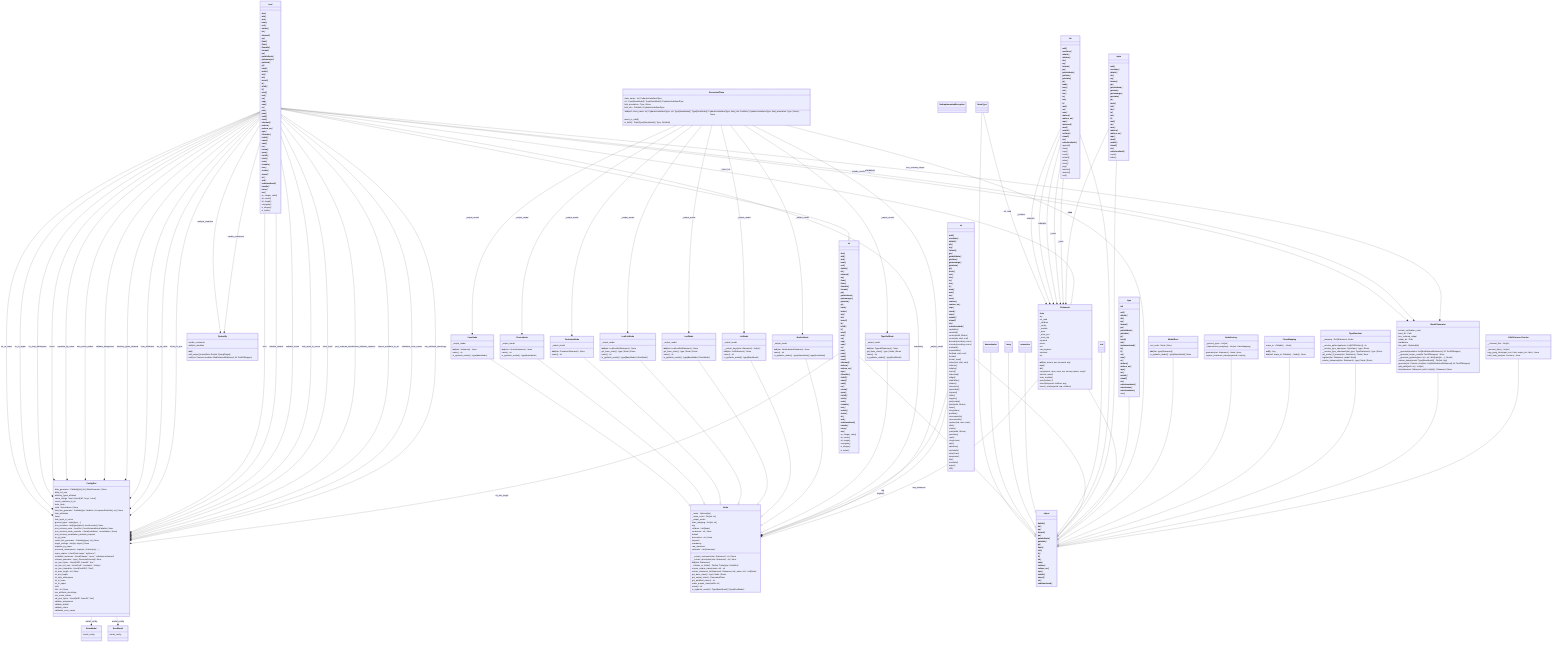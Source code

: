 classDiagram
  class BaseModel {
    model_config
  }
  class CaseNode {
    _output_model
    __init__(stm: Statement) None
    name() str
    to_pydantic_model() type[BaseModel]
  }
  class ChoiceNode {
    _output_model
    __init__(stm: ChoiceStatement) None
    name() str
    to_pydantic_model() type[BaseModel]
  }
  class ClassMapping {
    maps_to : Callable[..., Node]
    __call__() Any
    __init__(self, maps_to: Callable[..., Node]) None
  }
  class ConfigDict {
    alias_generator : Callable[[str], str] | AliasGenerator | None
    allow_inf_nan
    arbitrary_types_allowed
    cache_strings : bool | Literal['all', 'keys', 'none']
    coerce_numbers_to_str
    defer_build
    extra : ExtraValues | None
    field_title_generator : Callable[[str, FieldInfo | ComputedFieldInfo], str] | None
    from_attributes
    frozen
    hide_input_in_errors
    ignored_types : tuple[type, ...]
    json_encoders : dict[type[object], JsonEncoder] | None
    json_schema_extra : JsonDict | JsonSchemaExtraCallable | None
    json_schema_mode_override : Literal['validation', 'serialization', None]
    json_schema_serialization_defaults_required
    loc_by_alias
    model_title_generator : Callable[[type], str] | None
    plugin_settings : dict[str, object] | None
    populate_by_name
    protected_namespaces : tuple[str | Pattern[str], ...]
    regex_engine : Literal['rust-regex', 'python-re']
    revalidate_instances : Literal['always', 'never', 'subclass-instances']
    schema_generator : type[_GenerateSchema] | None
    ser_json_bytes : Literal['utf8', 'base64', 'hex']
    ser_json_inf_nan : Literal['null', 'constants', 'strings']
    ser_json_timedelta : Literal['iso8601', 'float']
    str_max_length : int | None
    str_min_length
    str_strip_whitespace
    str_to_lower
    str_to_upper
    strict
    title : str | None
    use_attribute_docstrings
    use_enum_values
    val_json_bytes : Literal['utf8', 'base64', 'hex']
    validate_assignment
    validate_default
    validate_return
    validation_error_cause
  }
  class ContainerNode {
    _output_model
    __init__(stm: ContainerStatement) None
    name() str
  }
  class GeneratedClass {
    class_name : str | PydanticUndefinedType
    cls : Type[BaseModel] | Type[RootModel] | PydanticUndefinedType
    field_annotation : Type | None
    field_info : FieldInfo | PydanticUndefinedType
    __init__(self, class_name: str | PydanticUndefinedType, cls: Type[BaseModel] | Type[RootModel] | PydanticUndefinedType, field_info: FieldInfo | PydanticUndefinedType, field_annotation: Type | None) None
    assert_is_valid()
    to_field() Tuple[Type[BaseModel] | Type, FieldInfo]
  }
  class LeafListNode {
    _output_model
    __init__(stm: LeafLeaflistStatement) None
    get_base_class() type | Node | Enum
    name() str
    to_pydantic_model() type[BaseModel | RootModel]
  }
  class LeafNode {
    _output_model
    __init__(stm: LeafLeaflistStatement) None
    get_base_class() type | Node | Enum
    name() str
    to_pydantic_model() type[BaseModel | RootModel]
  }
  class ListNode {
    _output_model
    __extract_keys(stm: Statement) List[str]
    __init__(stm: ListStatement) None
    name() str
    to_pydantic_model() type[BaseModel]
  }
  class ModelGenerator {
    include_verification_code
    input_dir : Path
    json_schema_output
    output_dir : Path
    standalone
    trim_path : Optional[str]
    __generate(modules: List[ModSubmodStatement], fd: TextIOWrapper)
    __generate_helper_code(fd: TextIOWrapper) None
    __generate_pydantic(json: str) str | dict[tuple[str, ...], Result]
    custom_dump(model: Type[BaseModel]) Dict[str, Any]
    generate(ctx: Context, modules: List[ModSubmodStatement], fd: TextIOWrapper)
    split_path(path: str) List[str]
    trim(statement: Statement, path: List[str]) Statement | None
  }
  class ModelRoot {
    root_node : Node | None
    __init__(stm: type[Statement])
    to_pydantic_model() type[BaseModel] | None
  }
  class ModuleNode {
    _output_model
    __init__(stm: ModSubmodStatement) None
    name() str
    to_pydantic_model() type[BaseModel] | type[RootModel]
  }
  class Node {
    _name : Optional[str]
    _name_count : Dict[str, int]
    _output_model
    alias_mapping : Dict[str, str]
    arg
    children : List[Node]
    comments : str | None
    default
    description : str | None
    keyword
    mandatory
    raw_statement
    substmts : List[Statement]
    __extract_comments(stm: Statement) str | None
    __extract_description(stm: Statement) str | None
    __init__(stm: Statement)
    _children_to_fields() Dict[str, Tuple[type, FieldInfo]]
    ensure_unique_name(name: str) str
    extract_statement_list(statement: Statement, attr_name: str) List[Node]
    get_base_class() type | Node | Enum
    get_output_class() GeneratedClass
    get_qualified_name() str
    make_unique_name(suffix: str)
    name()* str
    to_pydantic_model() Type[BaseModel] | Type[RootModel]
  }
  class NodeFactory {
    _ignored_types : List[str]
    _implemented_mappings : Dict[str, ClassMapping]
    generate(stm: Statement) Node | None
    register_statement_class(keywords: List[str])
  }
  class NoneType {
  }
  class NotImplementedException {
  }
  class Pydantify {
    handle_comments
    multiple_modules
    __init__()
    add_output_format(fmts: Dict[str, PyangPlugin])
    emit(ctx: Context, modules: ModSubmodStatement, fd: TextIOWrapper)
  }
  class RootModel {
    model_config
  }
  class Statement {
    __slots__
    arg
    ext_mod
    i_children
    i_config
    i_module
    i_uses
    i_uses_pos
    i_uses_top
    keyword
    parent
    pos
    raw_keyword
    substmts
    top
    __init__(top, parent, pos, keyword, arg)
    __repr__()
    __str__()
    copy(parent, uses, uses_top, nocopy, ignore, copyf)
    internal_reset()
    main_module()
    pprint(indent, f)
    search(keyword, children, arg)
    search_one(keyword, arg, children)
  }
  class TypeDefNode {
    _output_model
    __init__(stm: TypedefStatement) None
    get_base_class() type | Node | Enum
    name() str
    to_pydantic_model() type[RootModel]
  }
  class TypeResolver {
    __mapping : Dict[Statement, Node]
    __resolve_pattern(patterns: List[XSDPattern]) str
    __resolve_type_spec(spec: TypeSpec) type | Enum
    __resolve_type_statement(stm_type: TypeStatement) type | Enum
    get_model_if_known(stm: Statement) Node | None
    register(stm: Statement, model: Node)
    resolve_statement(stm: Statement) type | Node | Enum
  }
  class YANGSourcesTracker {
    __relevant_files : Set[str]
    _relevant_files() Set[str]
    copy_yang_files(input_root: Path, output_dir: Path) None
    track_from_pos(pos: Position) None
  }
  class bool {
    __abs__()*
    __add__()*
    __and__()*
    __bool__()*
    __ceil__()*
    __delattr__()*
    __dir__()*
    __divmod__()*
    __eq__()*
    __float__()*
    __floor__()*
    __floordiv__()*
    __format__()*
    __ge__()*
    __getattribute__()*
    __getnewargs__()*
    __getstate__()*
    __gt__()*
    __hash__()*
    __index__()*
    __init__()*
    __int__()*
    __invert__()*
    __le__()*
    __lshift__()*
    __lt__()*
    __mod__()*
    __mul__()*
    __ne__()*
    __neg__()*
    __new__()*
    __or__()*
    __pos__()*
    __pow__()*
    __radd__()*
    __rand__()*
    __rdivmod__()*
    __reduce__()*
    __reduce_ex__()*
    __repr__()*
    __rfloordiv__()*
    __rlshift__()*
    __rmod__()*
    __rmul__()*
    __ror__()*
    __round__()*
    __rpow__()*
    __rrshift__()*
    __rshift__()*
    __rsub__()*
    __rtruediv__()*
    __rxor__()*
    __setattr__()*
    __sizeof__()*
    __str__()*
    __sub__()*
    __subclasshook__()*
    __truediv__()*
    __trunc__()*
    __xor__()*
    as_integer_ratio()*
    bit_count()*
    bit_length()*
    conjugate()*
    is_integer()*
    to_bytes()*
  }
  class denominator {
  }
  class imag {
  }
  class int {
    __abs__()*
    __add__()*
    __and__()*
    __bool__()*
    __ceil__()*
    __delattr__()*
    __dir__()*
    __divmod__()*
    __eq__()*
    __float__()*
    __floor__()*
    __floordiv__()*
    __format__()*
    __ge__()*
    __getattribute__()*
    __getnewargs__()*
    __getstate__()*
    __gt__()*
    __hash__()*
    __index__()*
    __init__()*
    __int__()*
    __invert__()*
    __le__()*
    __lshift__()*
    __lt__()*
    __mod__()*
    __mul__()*
    __ne__()*
    __neg__()*
    __new__()*
    __or__()*
    __pos__()*
    __pow__()*
    __radd__()*
    __rand__()*
    __rdivmod__()*
    __reduce__()*
    __reduce_ex__()*
    __repr__()*
    __rfloordiv__()*
    __rlshift__()*
    __rmod__()*
    __rmul__()*
    __ror__()*
    __round__()*
    __rpow__()*
    __rrshift__()*
    __rshift__()*
    __rsub__()*
    __rtruediv__()*
    __rxor__()*
    __setattr__()*
    __sizeof__()*
    __str__()*
    __sub__()*
    __subclasshook__()*
    __truediv__()*
    __trunc__()*
    __xor__()*
    as_integer_ratio()*
    bit_count()*
    bit_length()*
    conjugate()*
    is_integer()*
    to_bytes()*
  }
  class list {
    __add__()*
    __contains__()*
    __delattr__()*
    __delitem__()*
    __dir__()*
    __eq__()*
    __format__()*
    __ge__()*
    __getattribute__()*
    __getitem__()*
    __getstate__()*
    __gt__()*
    __iadd__()*
    __imul__()*
    __init__()*
    __iter__()*
    __le__()*
    __len__()*
    __lt__()*
    __mul__()*
    __ne__()*
    __new__()*
    __reduce__()*
    __reduce_ex__()*
    __repr__()*
    __reversed__()*
    __rmul__()*
    __setattr__()*
    __setitem__()*
    __sizeof__()*
    __str__()*
    __subclasshook__()*
    append()*
    clear()*
    copy()*
    count()*
    extend()*
    index()*
    insert()*
    pop()*
    remove()*
    reverse()*
    sort()*
  }
  class numerator {
  }
  class object {
    __delattr__()*
    __dir__()*
    __eq__()*
    __format__()*
    __ge__()*
    __getattribute__()*
    __getstate__()*
    __gt__()*
    __hash__()*
    __init__()*
    __le__()*
    __lt__()*
    __ne__()*
    __new__()*
    __reduce__()*
    __reduce_ex__()*
    __repr__()*
    __setattr__()*
    __sizeof__()*
    __str__()*
    __subclasshook__()*
  }
  class real {
  }
  class str {
    __add__()*
    __contains__()*
    __delattr__()*
    __dir__()*
    __eq__()*
    __format__()*
    __ge__()*
    __getattribute__()*
    __getitem__()*
    __getnewargs__()*
    __getstate__()*
    __gt__()*
    __hash__()*
    __init__()*
    __iter__()*
    __le__()*
    __len__()*
    __lt__()*
    __mod__()*
    __mul__()*
    __ne__()*
    __new__()*
    __reduce__()*
    __reduce_ex__()*
    __repr__()*
    __rmod__()*
    __rmul__()*
    __setattr__()*
    __sizeof__()*
    __str__()*
    __subclasshook__()*
    capitalize()
    casefold()*
    center(width, fillchar)
    count(sub, start, end)
    decode(encoding, errors)
    encode(encoding, errors)
    endswith()*
    expandtabs()*
    find(sub, start, end)
    format()
    format_map()*
    index(sub, start, end)
    isalnum()*
    isalpha()*
    isascii()*
    isdecimal()*
    isdigit()*
    isidentifier()*
    islower()*
    isnumeric()*
    isprintable()*
    isspace()*
    istitle()*
    isupper()*
    join(iterable)
    ljust(width, fillchar)
    lower()
    lstrip(chars)
    partition()*
    removeprefix()*
    removesuffix()*
    replace(old, new, count)
    rfind()*
    rindex()*
    rjust(width, fillchar)
    rpartition()*
    rsplit()*
    rstrip(chars)
    split()*
    splitlines()*
    startswith()*
    strip(chars)
    swapcase()
    title()
    translate()*
    upper()
    zfill()*
  }
  class tuple {
    __add__()*
    __contains__()*
    __delattr__()*
    __dir__()*
    __eq__()*
    __format__()*
    __ge__()*
    __getattribute__()*
    __getitem__()*
    __getnewargs__()*
    __getstate__()*
    __gt__()*
    __hash__()*
    __init__()*
    __iter__()*
    __le__()*
    __len__()*
    __lt__()*
    __mul__()*
    __ne__()*
    __new__()*
    __reduce__()*
    __reduce_ex__()*
    __repr__()*
    __rmul__()*
    __setattr__()*
    __sizeof__()*
    __str__()*
    __subclasshook__()*
    count()*
    index()*
  }
  class type {
    __init__
    __call__()*
    __delattr__()*
    __dir__()*
    __eq__()*
    __format__()*
    __ge__()*
    __getattribute__()*
    __getstate__()*
    __gt__()*
    __hash__()*
    __init__()*
    __instancecheck__()*
    __le__()*
    __lt__()*
    __ne__()*
    __new__()*
    __or__()*
    __reduce__()*
    __reduce_ex__()*
    __repr__()*
    __ror__()*
    __setattr__()*
    __sizeof__()*
    __str__()*
    __subclasscheck__()*
    __subclasses__()*
    __subclasshook__()*
    mro()*
  }
  NoneType --|> object
  bool --|> int
  int --|> object
  denominator --|> object
  imag --|> object
  numerator --|> object
  real --|> object
  list --|> object
  str --|> object
  tuple --|> object
  type --|> object
  Statement --|> object
  GeneratedClass --|> object
  CaseNode --|> Node
  ChoiceNode --|> Node
  ContainerNode --|> Node
  LeafListNode --|> Node
  LeafNode --|> Node
  ListNode --|> Node
  ModelRoot --|> object
  ModuleNode --|> Node
  TypeDefNode --|> Node
  NodeFactory --|> object
  ClassMapping --|> object
  TypeResolver --|> object
  ModelGenerator --|> object
  YANGSourcesTracker --|> object
  NoneType --* Statement : ext_mod
  bool --* ConfigDict : str_to_lower
  bool --* ConfigDict : str_to_upper
  bool --* ConfigDict : str_strip_whitespace
  bool --* ConfigDict : frozen
  bool --* ConfigDict : populate_by_name
  bool --* ConfigDict : use_enum_values
  bool --* ConfigDict : validate_assignment
  bool --* ConfigDict : arbitrary_types_allowed
  bool --* ConfigDict : from_attributes
  bool --* ConfigDict : loc_by_alias
  bool --* ConfigDict : allow_inf_nan
  bool --* ConfigDict : strict
  bool --* ConfigDict : validate_default
  bool --* ConfigDict : validate_return
  bool --* ConfigDict : hide_input_in_errors
  bool --* ConfigDict : defer_build
  bool --* ConfigDict : json_schema_serialization_defaults_required
  bool --* ConfigDict : coerce_numbers_to_str
  bool --* ConfigDict : validation_error_cause
  bool --* ConfigDict : use_attribute_docstrings
  bool --* Node : mandatory
  bool --* Pydantify : multiple_modules
  bool --* Pydantify : handle_comments
  bool --* ModelGenerator : include_verification_code
  bool --* ModelGenerator : standalone
  bool --* ModelGenerator : json_schema_output
  int --* ConfigDict : str_min_length
  list --* Statement : i_children
  list --* Statement : substmts
  list --* Statement : substmts
  list --* Statement : i_uses
  list --* Statement : i_uses
  str --* Node : arg
  str --* Node : keyword
  tuple --* Statement : __slots__
  ConfigDict --* BaseModel : model_config
  ConfigDict --* RootModel : model_config
  GeneratedClass --* Node : _output_model
  GeneratedClass --* CaseNode : _output_model
  GeneratedClass --* ChoiceNode : _output_model
  GeneratedClass --* ContainerNode : _output_model
  GeneratedClass --* LeafListNode : _output_model
  GeneratedClass --* LeafNode : _output_model
  GeneratedClass --* ListNode : _output_model
  GeneratedClass --* ModuleNode : _output_model
  GeneratedClass --* TypeDefNode : _output_model
  bool --o Statement : i_uses_top
  Statement --o Node : raw_statement